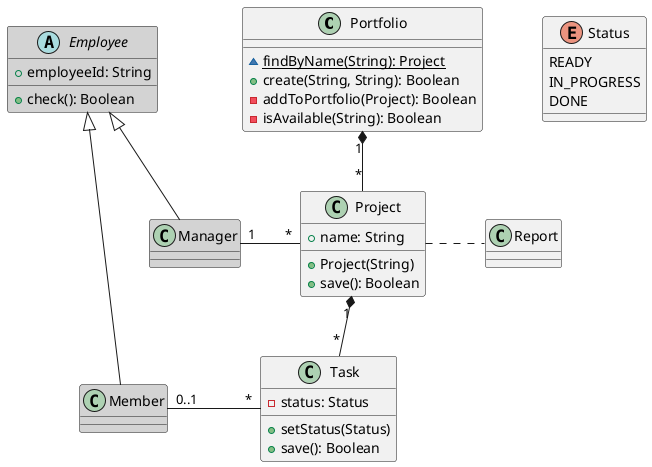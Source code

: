@startuml

skinparam nodesep 60
skinparam ranksep 60

skinparam class {
  backgroundColor<<external>> #D3D3D3
}
hide stereotypes

class Portfolio {
  ~ {static} findByName(String): Project
  + create(String, String): Boolean
  - addToPortfolio(Project): Boolean
  - isAvailable(String): Boolean
}

class Project {
  + name: String
  + Project(String)
  + save(): Boolean
}

class Task {
  - status: Status
  + setStatus(Status)
  + save(): Boolean
}

enum Status {
  READY
  IN_PROGRESS
  DONE
}

class Manager <<external>>
class Member <<external>>
abstract class Employee <<external>> {
  + employeeId: String
  + check(): Boolean
}
Employee <|-- Manager
Employee <|-- Member

class Report

Portfolio "1" *-- "*" Project
Project "1" *-- "*" Task
Project . Report
Member "0..1" - "*" Task
Manager "1" - "*" Project

@enduml
